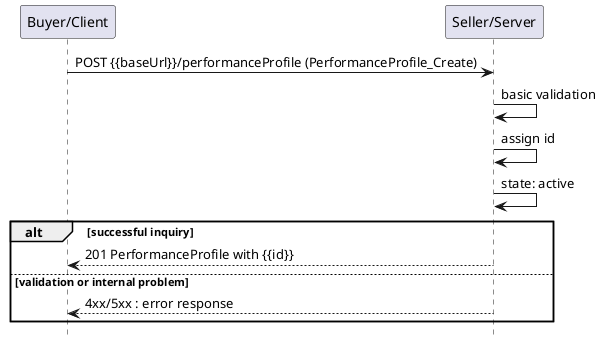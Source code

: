 @startuml useCase1


hide footbox

participant "Buyer/Client" as B
participant "Seller/Server" as S

B -> S : POST {{baseUrl}}/performanceProfile (PerformanceProfile_Create)

S -> S : basic validation
S -> S : assign id
S -> S : state: active
alt successful inquiry
    B <-- S : 201 PerformanceProfile with {{id}}
else validation or internal problem
    B <-- S: 4xx/5xx : error response
end
@enduml